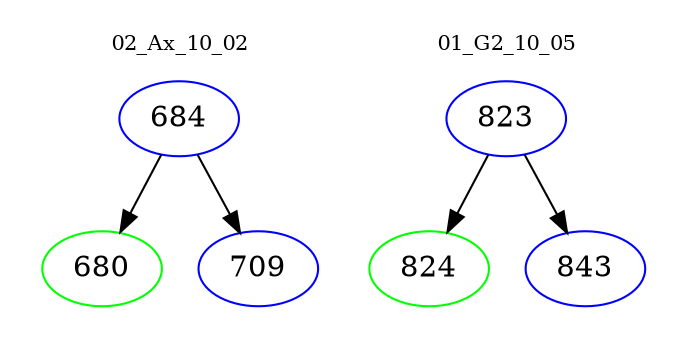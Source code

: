 digraph{
subgraph cluster_0 {
color = white
label = "02_Ax_10_02";
fontsize=10;
T0_684 [label="684", color="blue"]
T0_684 -> T0_680 [color="black"]
T0_680 [label="680", color="green"]
T0_684 -> T0_709 [color="black"]
T0_709 [label="709", color="blue"]
}
subgraph cluster_1 {
color = white
label = "01_G2_10_05";
fontsize=10;
T1_823 [label="823", color="blue"]
T1_823 -> T1_824 [color="black"]
T1_824 [label="824", color="green"]
T1_823 -> T1_843 [color="black"]
T1_843 [label="843", color="blue"]
}
}
